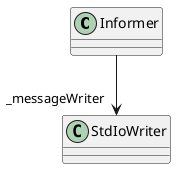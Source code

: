 @startuml

class Informer {

}

class StdIoWriter {

}

Informer --> "_messageWriter" StdIoWriter
@enduml
